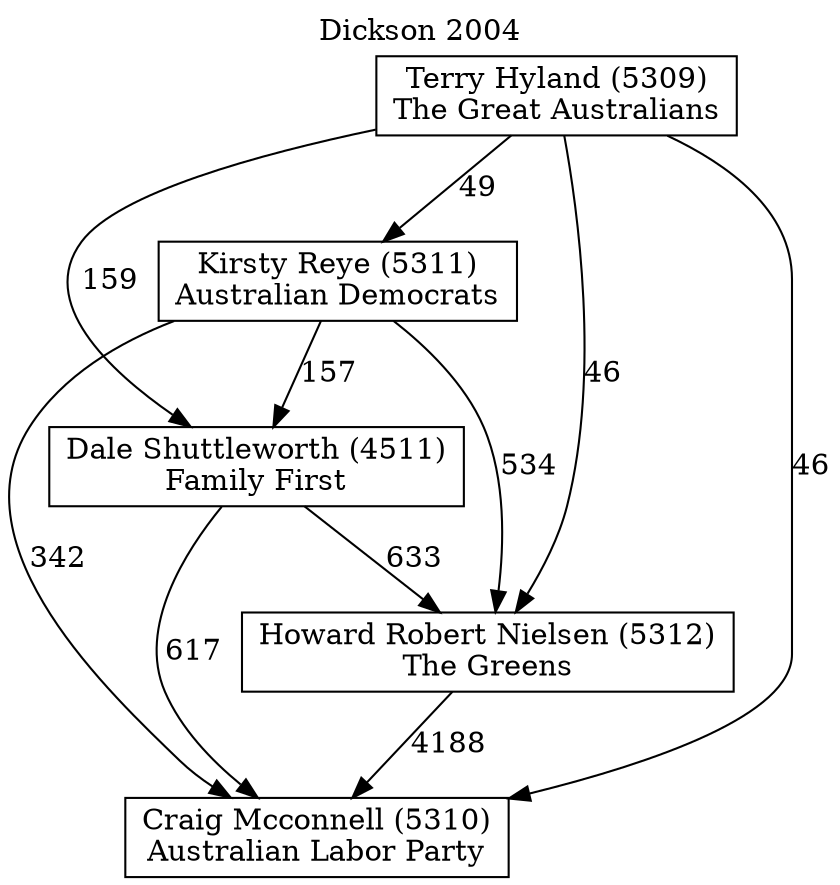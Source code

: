 // House preference flow
digraph "Craig Mcconnell (5310)_Dickson_2004" {
	graph [label="Dickson 2004" labelloc=t mclimit=10]
	node [shape=box]
	"Craig Mcconnell (5310)" [label="Craig Mcconnell (5310)
Australian Labor Party"]
	"Howard Robert Nielsen (5312)" [label="Howard Robert Nielsen (5312)
The Greens"]
	"Dale Shuttleworth (4511)" [label="Dale Shuttleworth (4511)
Family First"]
	"Kirsty Reye (5311)" [label="Kirsty Reye (5311)
Australian Democrats"]
	"Terry Hyland (5309)" [label="Terry Hyland (5309)
The Great Australians"]
	"Howard Robert Nielsen (5312)" -> "Craig Mcconnell (5310)" [label=4188]
	"Dale Shuttleworth (4511)" -> "Howard Robert Nielsen (5312)" [label=633]
	"Kirsty Reye (5311)" -> "Dale Shuttleworth (4511)" [label=157]
	"Terry Hyland (5309)" -> "Kirsty Reye (5311)" [label=49]
	"Dale Shuttleworth (4511)" -> "Craig Mcconnell (5310)" [label=617]
	"Kirsty Reye (5311)" -> "Craig Mcconnell (5310)" [label=342]
	"Terry Hyland (5309)" -> "Craig Mcconnell (5310)" [label=46]
	"Terry Hyland (5309)" -> "Dale Shuttleworth (4511)" [label=159]
	"Kirsty Reye (5311)" -> "Howard Robert Nielsen (5312)" [label=534]
	"Terry Hyland (5309)" -> "Howard Robert Nielsen (5312)" [label=46]
}
